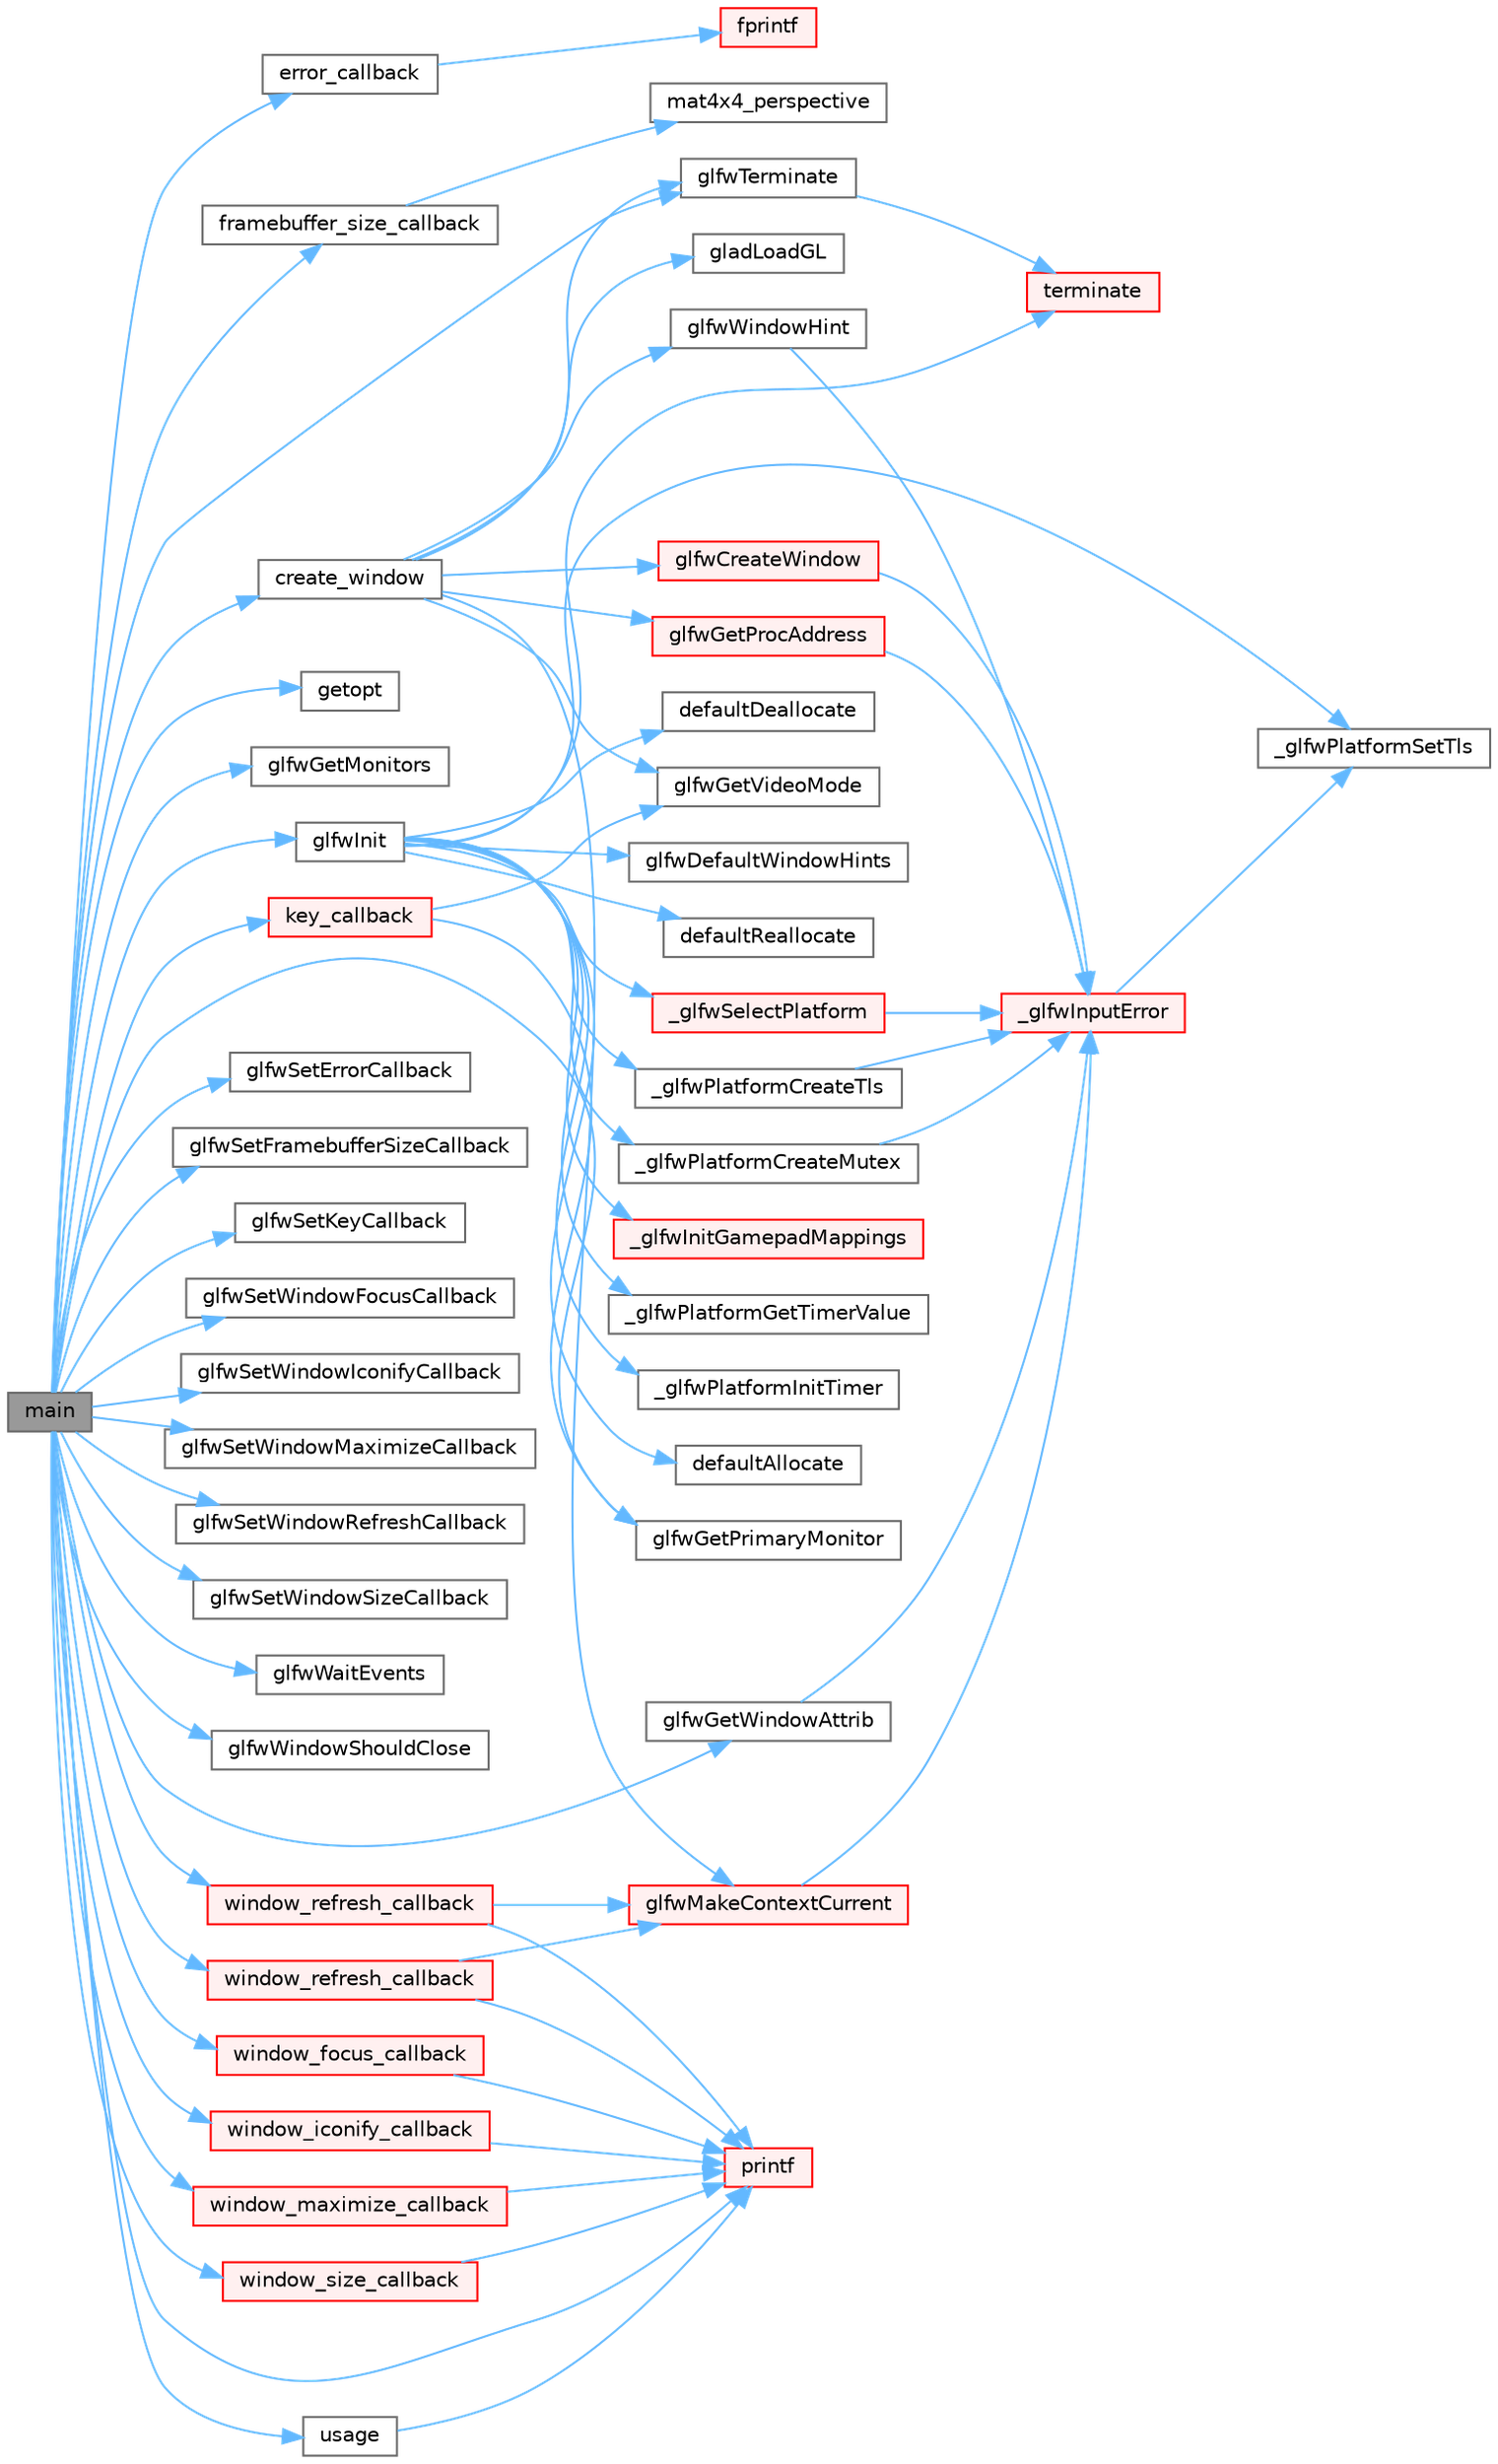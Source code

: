 digraph "main"
{
 // LATEX_PDF_SIZE
  bgcolor="transparent";
  edge [fontname=Helvetica,fontsize=10,labelfontname=Helvetica,labelfontsize=10];
  node [fontname=Helvetica,fontsize=10,shape=box,height=0.2,width=0.4];
  rankdir="LR";
  Node1 [id="Node000001",label="main",height=0.2,width=0.4,color="gray40", fillcolor="grey60", style="filled", fontcolor="black",tooltip=" "];
  Node1 -> Node2 [id="edge1_Node000001_Node000002",color="steelblue1",style="solid",tooltip=" "];
  Node2 [id="Node000002",label="create_window",height=0.2,width=0.4,color="grey40", fillcolor="white", style="filled",URL="$iconify_8c.html#a605a09a7674be633aabd5085bb4dcc98",tooltip=" "];
  Node2 -> Node3 [id="edge2_Node000002_Node000003",color="steelblue1",style="solid",tooltip=" "];
  Node3 [id="Node000003",label="gladLoadGL",height=0.2,width=0.4,color="grey40", fillcolor="white", style="filled",URL="$gl_8h.html#a7994567e82772589f6e507f74300bac0",tooltip=" "];
  Node2 -> Node4 [id="edge3_Node000002_Node000004",color="steelblue1",style="solid",tooltip=" "];
  Node4 [id="Node000004",label="glfwCreateWindow",height=0.2,width=0.4,color="red", fillcolor="#FFF0F0", style="filled",URL="$group__window.html#gaaccd00fafe81e2db94e8cdf55721e055",tooltip="Creates a window and its associated context."];
  Node4 -> Node6 [id="edge4_Node000004_Node000006",color="steelblue1",style="solid",tooltip=" "];
  Node6 [id="Node000006",label="_glfwInputError",height=0.2,width=0.4,color="red", fillcolor="#FFF0F0", style="filled",URL="$glfw_2src_2init_8c.html#a3287b282ec57a4a89127ae51f49f10f5",tooltip=" "];
  Node6 -> Node9 [id="edge5_Node000006_Node000009",color="steelblue1",style="solid",tooltip=" "];
  Node9 [id="Node000009",label="_glfwPlatformSetTls",height=0.2,width=0.4,color="grey40", fillcolor="white", style="filled",URL="$posix__thread_8c.html#a302f48b6d4dba6b3579449d8a43cfae7",tooltip=" "];
  Node2 -> Node16 [id="edge6_Node000002_Node000016",color="steelblue1",style="solid",tooltip=" "];
  Node16 [id="Node000016",label="glfwGetProcAddress",height=0.2,width=0.4,color="red", fillcolor="#FFF0F0", style="filled",URL="$group__context.html#ga0e8af175218929615c16e74938c10f2a",tooltip="Returns the address of the specified function for the current context."];
  Node16 -> Node6 [id="edge7_Node000016_Node000006",color="steelblue1",style="solid",tooltip=" "];
  Node2 -> Node17 [id="edge8_Node000002_Node000017",color="steelblue1",style="solid",tooltip=" "];
  Node17 [id="Node000017",label="glfwGetVideoMode",height=0.2,width=0.4,color="grey40", fillcolor="white", style="filled",URL="$group__monitor.html#ga21f7f60de4f4d0fa360c7ad159b75c9e",tooltip="Returns the current mode of the specified monitor."];
  Node2 -> Node15 [id="edge9_Node000002_Node000015",color="steelblue1",style="solid",tooltip=" "];
  Node15 [id="Node000015",label="glfwMakeContextCurrent",height=0.2,width=0.4,color="red", fillcolor="#FFF0F0", style="filled",URL="$group__context.html#gafd76c93e15ec8b0b90506a9936a46185",tooltip="Makes the context of the specified window current for the calling thread."];
  Node15 -> Node6 [id="edge10_Node000015_Node000006",color="steelblue1",style="solid",tooltip=" "];
  Node2 -> Node18 [id="edge11_Node000002_Node000018",color="steelblue1",style="solid",tooltip=" "];
  Node18 [id="Node000018",label="glfwTerminate",height=0.2,width=0.4,color="grey40", fillcolor="white", style="filled",URL="$group__init.html#gafd90e6fd4819ea9e22e5e739519a6504",tooltip="Terminates the GLFW library."];
  Node18 -> Node19 [id="edge12_Node000018_Node000019",color="steelblue1",style="solid",tooltip=" "];
  Node19 [id="Node000019",label="terminate",height=0.2,width=0.4,color="red", fillcolor="#FFF0F0", style="filled",URL="$glfw_2src_2init_8c.html#ae5a773506a43a9bc54bce503f234c209",tooltip=" "];
  Node2 -> Node28 [id="edge13_Node000002_Node000028",color="steelblue1",style="solid",tooltip=" "];
  Node28 [id="Node000028",label="glfwWindowHint",height=0.2,width=0.4,color="grey40", fillcolor="white", style="filled",URL="$group__window.html#ga69c40728499720bef8a49aa925ea0efa",tooltip="Sets the specified window hint to the desired value."];
  Node28 -> Node6 [id="edge14_Node000028_Node000006",color="steelblue1",style="solid",tooltip=" "];
  Node1 -> Node29 [id="edge15_Node000001_Node000029",color="steelblue1",style="solid",tooltip=" "];
  Node29 [id="Node000029",label="error_callback",height=0.2,width=0.4,color="grey40", fillcolor="white", style="filled",URL="$heightmap_8c.html#a6e6d1771a9242858811be0a3569838fa",tooltip=" "];
  Node29 -> Node30 [id="edge16_Node000029_Node000030",color="steelblue1",style="solid",tooltip=" "];
  Node30 [id="Node000030",label="fprintf",height=0.2,width=0.4,color="red", fillcolor="#FFF0F0", style="filled",URL="$printf_8h.html#a9f315126362cae9675de1642105e631e",tooltip=" "];
  Node1 -> Node63 [id="edge17_Node000001_Node000063",color="steelblue1",style="solid",tooltip=" "];
  Node63 [id="Node000063",label="framebuffer_size_callback",height=0.2,width=0.4,color="grey40", fillcolor="white", style="filled",URL="$wave_8c.html#a5180f7bf2b71421af837035824a8c8ac",tooltip=" "];
  Node63 -> Node64 [id="edge18_Node000063_Node000064",color="steelblue1",style="solid",tooltip=" "];
  Node64 [id="Node000064",label="mat4x4_perspective",height=0.2,width=0.4,color="grey40", fillcolor="white", style="filled",URL="$linmath_8h.html#a94145cd87abb64ac311b7937f5b822b6",tooltip=" "];
  Node1 -> Node65 [id="edge19_Node000001_Node000065",color="steelblue1",style="solid",tooltip=" "];
  Node65 [id="Node000065",label="getopt",height=0.2,width=0.4,color="grey40", fillcolor="white", style="filled",URL="$getopt_8c.html#a5ffa4c677fc71cecd94f140ef9db624c",tooltip=" "];
  Node1 -> Node66 [id="edge20_Node000001_Node000066",color="steelblue1",style="solid",tooltip=" "];
  Node66 [id="Node000066",label="glfwGetMonitors",height=0.2,width=0.4,color="grey40", fillcolor="white", style="filled",URL="$group__monitor.html#ga8c78e5db186ee10d00c053faf81998af",tooltip="Returns the currently connected monitors."];
  Node1 -> Node67 [id="edge21_Node000001_Node000067",color="steelblue1",style="solid",tooltip=" "];
  Node67 [id="Node000067",label="glfwGetPrimaryMonitor",height=0.2,width=0.4,color="grey40", fillcolor="white", style="filled",URL="$group__monitor.html#ga34befff4f9f0fae09dd8de6fb0eb4f3e",tooltip="Returns the primary monitor."];
  Node1 -> Node68 [id="edge22_Node000001_Node000068",color="steelblue1",style="solid",tooltip=" "];
  Node68 [id="Node000068",label="glfwGetWindowAttrib",height=0.2,width=0.4,color="grey40", fillcolor="white", style="filled",URL="$group__window.html#ga1bb0c7e100418e284dbb800789c63d40",tooltip="Returns an attribute of the specified window."];
  Node68 -> Node6 [id="edge23_Node000068_Node000006",color="steelblue1",style="solid",tooltip=" "];
  Node1 -> Node69 [id="edge24_Node000001_Node000069",color="steelblue1",style="solid",tooltip=" "];
  Node69 [id="Node000069",label="glfwInit",height=0.2,width=0.4,color="grey40", fillcolor="white", style="filled",URL="$group__init.html#gab41771f0215a2e0afb4cf1cf98082d40",tooltip="Initializes the GLFW library."];
  Node69 -> Node70 [id="edge25_Node000069_Node000070",color="steelblue1",style="solid",tooltip=" "];
  Node70 [id="Node000070",label="_glfwInitGamepadMappings",height=0.2,width=0.4,color="red", fillcolor="#FFF0F0", style="filled",URL="$input_8c.html#a1dab257a37caa6b39cfe9924c2487db6",tooltip=" "];
  Node69 -> Node72 [id="edge26_Node000069_Node000072",color="steelblue1",style="solid",tooltip=" "];
  Node72 [id="Node000072",label="_glfwPlatformCreateMutex",height=0.2,width=0.4,color="grey40", fillcolor="white", style="filled",URL="$posix__thread_8c.html#a6c5f30449fe62f561c9b01f839ec0438",tooltip=" "];
  Node72 -> Node6 [id="edge27_Node000072_Node000006",color="steelblue1",style="solid",tooltip=" "];
  Node69 -> Node73 [id="edge28_Node000069_Node000073",color="steelblue1",style="solid",tooltip=" "];
  Node73 [id="Node000073",label="_glfwPlatformCreateTls",height=0.2,width=0.4,color="grey40", fillcolor="white", style="filled",URL="$posix__thread_8c.html#afad94d57290ac85fbece14f93c41754f",tooltip=" "];
  Node73 -> Node6 [id="edge29_Node000073_Node000006",color="steelblue1",style="solid",tooltip=" "];
  Node69 -> Node74 [id="edge30_Node000069_Node000074",color="steelblue1",style="solid",tooltip=" "];
  Node74 [id="Node000074",label="_glfwPlatformGetTimerValue",height=0.2,width=0.4,color="grey40", fillcolor="white", style="filled",URL="$posix__time_8c.html#a5ee7e09b380d3afdd3c2738b726a2a6e",tooltip=" "];
  Node69 -> Node75 [id="edge31_Node000069_Node000075",color="steelblue1",style="solid",tooltip=" "];
  Node75 [id="Node000075",label="_glfwPlatformInitTimer",height=0.2,width=0.4,color="grey40", fillcolor="white", style="filled",URL="$posix__time_8c.html#a6029c1379e357d7b4e8836e1c1ad2fa2",tooltip=" "];
  Node69 -> Node9 [id="edge32_Node000069_Node000009",color="steelblue1",style="solid",tooltip=" "];
  Node69 -> Node76 [id="edge33_Node000069_Node000076",color="steelblue1",style="solid",tooltip=" "];
  Node76 [id="Node000076",label="_glfwSelectPlatform",height=0.2,width=0.4,color="red", fillcolor="#FFF0F0", style="filled",URL="$platform_8c.html#ac0e7d5f9c3735b1959f87e959b90ce53",tooltip=" "];
  Node76 -> Node6 [id="edge34_Node000076_Node000006",color="steelblue1",style="solid",tooltip=" "];
  Node69 -> Node205 [id="edge35_Node000069_Node000205",color="steelblue1",style="solid",tooltip=" "];
  Node205 [id="Node000205",label="defaultAllocate",height=0.2,width=0.4,color="grey40", fillcolor="white", style="filled",URL="$glfw_2src_2init_8c.html#a84bc7140bca4ebe2e32016f87e1a3e19",tooltip=" "];
  Node69 -> Node206 [id="edge36_Node000069_Node000206",color="steelblue1",style="solid",tooltip=" "];
  Node206 [id="Node000206",label="defaultDeallocate",height=0.2,width=0.4,color="grey40", fillcolor="white", style="filled",URL="$glfw_2src_2init_8c.html#a81fde93f12ddf3ac12ffec825358ef9b",tooltip=" "];
  Node69 -> Node207 [id="edge37_Node000069_Node000207",color="steelblue1",style="solid",tooltip=" "];
  Node207 [id="Node000207",label="defaultReallocate",height=0.2,width=0.4,color="grey40", fillcolor="white", style="filled",URL="$glfw_2src_2init_8c.html#ad57bef403de5abe0338b4c1b8a7650fb",tooltip=" "];
  Node69 -> Node208 [id="edge38_Node000069_Node000208",color="steelblue1",style="solid",tooltip=" "];
  Node208 [id="Node000208",label="glfwDefaultWindowHints",height=0.2,width=0.4,color="grey40", fillcolor="white", style="filled",URL="$group__window.html#ga8050ddceed9dc6bd9d3aa35666195cd4",tooltip="Resets all window hints to their default values."];
  Node69 -> Node19 [id="edge39_Node000069_Node000019",color="steelblue1",style="solid",tooltip=" "];
  Node1 -> Node209 [id="edge40_Node000001_Node000209",color="steelblue1",style="solid",tooltip=" "];
  Node209 [id="Node000209",label="glfwSetErrorCallback",height=0.2,width=0.4,color="grey40", fillcolor="white", style="filled",URL="$group__init.html#ga746e2757d069eaea423349aca6ae097a",tooltip="Sets the error callback."];
  Node1 -> Node210 [id="edge41_Node000001_Node000210",color="steelblue1",style="solid",tooltip=" "];
  Node210 [id="Node000210",label="glfwSetFramebufferSizeCallback",height=0.2,width=0.4,color="grey40", fillcolor="white", style="filled",URL="$group__window.html#ga41d69f9f263d7b33ea03cf58772b4ea0",tooltip="Sets the framebuffer resize callback for the specified window."];
  Node1 -> Node211 [id="edge42_Node000001_Node000211",color="steelblue1",style="solid",tooltip=" "];
  Node211 [id="Node000211",label="glfwSetKeyCallback",height=0.2,width=0.4,color="grey40", fillcolor="white", style="filled",URL="$group__input.html#gaa4cbcb81b939b8800e44cea971ddae47",tooltip="Sets the key callback."];
  Node1 -> Node212 [id="edge43_Node000001_Node000212",color="steelblue1",style="solid",tooltip=" "];
  Node212 [id="Node000212",label="glfwSetWindowFocusCallback",height=0.2,width=0.4,color="grey40", fillcolor="white", style="filled",URL="$group__window.html#gacce1c4dd273b5c4c60b05599f8725b4e",tooltip="Sets the focus callback for the specified window."];
  Node1 -> Node213 [id="edge44_Node000001_Node000213",color="steelblue1",style="solid",tooltip=" "];
  Node213 [id="Node000213",label="glfwSetWindowIconifyCallback",height=0.2,width=0.4,color="grey40", fillcolor="white", style="filled",URL="$group__window.html#ga3e9f355edb6b9247149ddea2335eda69",tooltip="Sets the iconify callback for the specified window."];
  Node1 -> Node214 [id="edge45_Node000001_Node000214",color="steelblue1",style="solid",tooltip=" "];
  Node214 [id="Node000214",label="glfwSetWindowMaximizeCallback",height=0.2,width=0.4,color="grey40", fillcolor="white", style="filled",URL="$group__window.html#gae77b3960dcd40514fb7b2b8a6eb98137",tooltip="Sets the maximize callback for the specified window."];
  Node1 -> Node215 [id="edge46_Node000001_Node000215",color="steelblue1",style="solid",tooltip=" "];
  Node215 [id="Node000215",label="glfwSetWindowRefreshCallback",height=0.2,width=0.4,color="grey40", fillcolor="white", style="filled",URL="$group__window.html#ga62bfa902c07a03b8ad9be37da31a4be7",tooltip="Sets the refresh callback for the specified window."];
  Node1 -> Node216 [id="edge47_Node000001_Node000216",color="steelblue1",style="solid",tooltip=" "];
  Node216 [id="Node000216",label="glfwSetWindowSizeCallback",height=0.2,width=0.4,color="grey40", fillcolor="white", style="filled",URL="$group__window.html#gab0754f8d5c7c4d5cae2a9937a0e00bc5",tooltip="Sets the size callback for the specified window."];
  Node1 -> Node18 [id="edge48_Node000001_Node000018",color="steelblue1",style="solid",tooltip=" "];
  Node1 -> Node217 [id="edge49_Node000001_Node000217",color="steelblue1",style="solid",tooltip=" "];
  Node217 [id="Node000217",label="glfwWaitEvents",height=0.2,width=0.4,color="grey40", fillcolor="white", style="filled",URL="$group__window.html#ga6e042d05823c11e11c7339b81a237738",tooltip="Waits until events are queued and processes them."];
  Node1 -> Node218 [id="edge50_Node000001_Node000218",color="steelblue1",style="solid",tooltip=" "];
  Node218 [id="Node000218",label="glfwWindowShouldClose",height=0.2,width=0.4,color="grey40", fillcolor="white", style="filled",URL="$group__window.html#gaa6162f67dfa38b8beda2fea623649332",tooltip="Checks the close flag of the specified window."];
  Node1 -> Node219 [id="edge51_Node000001_Node000219",color="steelblue1",style="solid",tooltip=" "];
  Node219 [id="Node000219",label="key_callback",height=0.2,width=0.4,color="red", fillcolor="#FFF0F0", style="filled",URL="$boing_8c.html#a286930f4e8ede059b83ff6eafa2ff718",tooltip=" "];
  Node219 -> Node67 [id="edge52_Node000219_Node000067",color="steelblue1",style="solid",tooltip=" "];
  Node219 -> Node17 [id="edge53_Node000219_Node000017",color="steelblue1",style="solid",tooltip=" "];
  Node1 -> Node224 [id="edge54_Node000001_Node000224",color="steelblue1",style="solid",tooltip=" "];
  Node224 [id="Node000224",label="printf",height=0.2,width=0.4,color="red", fillcolor="#FFF0F0", style="filled",URL="$printf_8h.html#aee3ed3a831f25f07e7be3919fff2203a",tooltip=" "];
  Node1 -> Node225 [id="edge55_Node000001_Node000225",color="steelblue1",style="solid",tooltip=" "];
  Node225 [id="Node000225",label="usage",height=0.2,width=0.4,color="grey40", fillcolor="white", style="filled",URL="$iconify_8c.html#ad96d407a911fbb914fa8e4cfbf2faf0f",tooltip=" "];
  Node225 -> Node224 [id="edge56_Node000225_Node000224",color="steelblue1",style="solid",tooltip=" "];
  Node1 -> Node226 [id="edge57_Node000001_Node000226",color="steelblue1",style="solid",tooltip=" "];
  Node226 [id="Node000226",label="window_focus_callback",height=0.2,width=0.4,color="red", fillcolor="#FFF0F0", style="filled",URL="$events_8c.html#a97e41f84c42f8fb2e755d5ae3bce0cf2",tooltip=" "];
  Node226 -> Node224 [id="edge58_Node000226_Node000224",color="steelblue1",style="solid",tooltip=" "];
  Node1 -> Node230 [id="edge59_Node000001_Node000230",color="steelblue1",style="solid",tooltip=" "];
  Node230 [id="Node000230",label="window_iconify_callback",height=0.2,width=0.4,color="red", fillcolor="#FFF0F0", style="filled",URL="$events_8c.html#a6500106cc5083a4a8118d45390e9b083",tooltip=" "];
  Node230 -> Node224 [id="edge60_Node000230_Node000224",color="steelblue1",style="solid",tooltip=" "];
  Node1 -> Node231 [id="edge61_Node000001_Node000231",color="steelblue1",style="solid",tooltip=" "];
  Node231 [id="Node000231",label="window_maximize_callback",height=0.2,width=0.4,color="red", fillcolor="#FFF0F0", style="filled",URL="$events_8c.html#a4873cb0040f0e932db9f56f4be1e17d5",tooltip=" "];
  Node231 -> Node224 [id="edge62_Node000231_Node000224",color="steelblue1",style="solid",tooltip=" "];
  Node1 -> Node232 [id="edge63_Node000001_Node000232",color="steelblue1",style="solid",tooltip=" "];
  Node232 [id="Node000232",label="window_refresh_callback",height=0.2,width=0.4,color="red", fillcolor="#FFF0F0", style="filled",URL="$events_8c.html#a972de7075f3b4acde8488e14c02bcdbb",tooltip=" "];
  Node232 -> Node15 [id="edge64_Node000232_Node000015",color="steelblue1",style="solid",tooltip=" "];
  Node232 -> Node224 [id="edge65_Node000232_Node000224",color="steelblue1",style="solid",tooltip=" "];
  Node1 -> Node234 [id="edge66_Node000001_Node000234",color="steelblue1",style="solid",tooltip=" "];
  Node234 [id="Node000234",label="window_refresh_callback",height=0.2,width=0.4,color="red", fillcolor="#FFF0F0", style="filled",URL="$iconify_8c.html#a972de7075f3b4acde8488e14c02bcdbb",tooltip=" "];
  Node234 -> Node15 [id="edge67_Node000234_Node000015",color="steelblue1",style="solid",tooltip=" "];
  Node234 -> Node224 [id="edge68_Node000234_Node000224",color="steelblue1",style="solid",tooltip=" "];
  Node1 -> Node235 [id="edge69_Node000001_Node000235",color="steelblue1",style="solid",tooltip=" "];
  Node235 [id="Node000235",label="window_size_callback",height=0.2,width=0.4,color="red", fillcolor="#FFF0F0", style="filled",URL="$events_8c.html#a9f91b7a33917b3955ffe5ac6690e319c",tooltip=" "];
  Node235 -> Node224 [id="edge70_Node000235_Node000224",color="steelblue1",style="solid",tooltip=" "];
}

